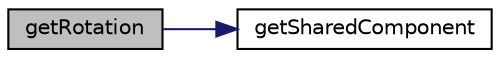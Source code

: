 digraph "getRotation"
{
  edge [fontname="Helvetica",fontsize="10",labelfontname="Helvetica",labelfontsize="10"];
  node [fontname="Helvetica",fontsize="10",shape=record];
  rankdir="LR";
  Node35 [label="getRotation",height=0.2,width=0.4,color="black", fillcolor="grey75", style="filled", fontcolor="black"];
  Node35 -> Node36 [color="midnightblue",fontsize="10",style="solid",fontname="Helvetica"];
  Node36 [label="getSharedComponent",height=0.2,width=0.4,color="black", fillcolor="white", style="filled",URL="$class_p_h_p_excel___style___fill.html#a49e6e514d1dce7982e6864942bcb1f5d"];
}

